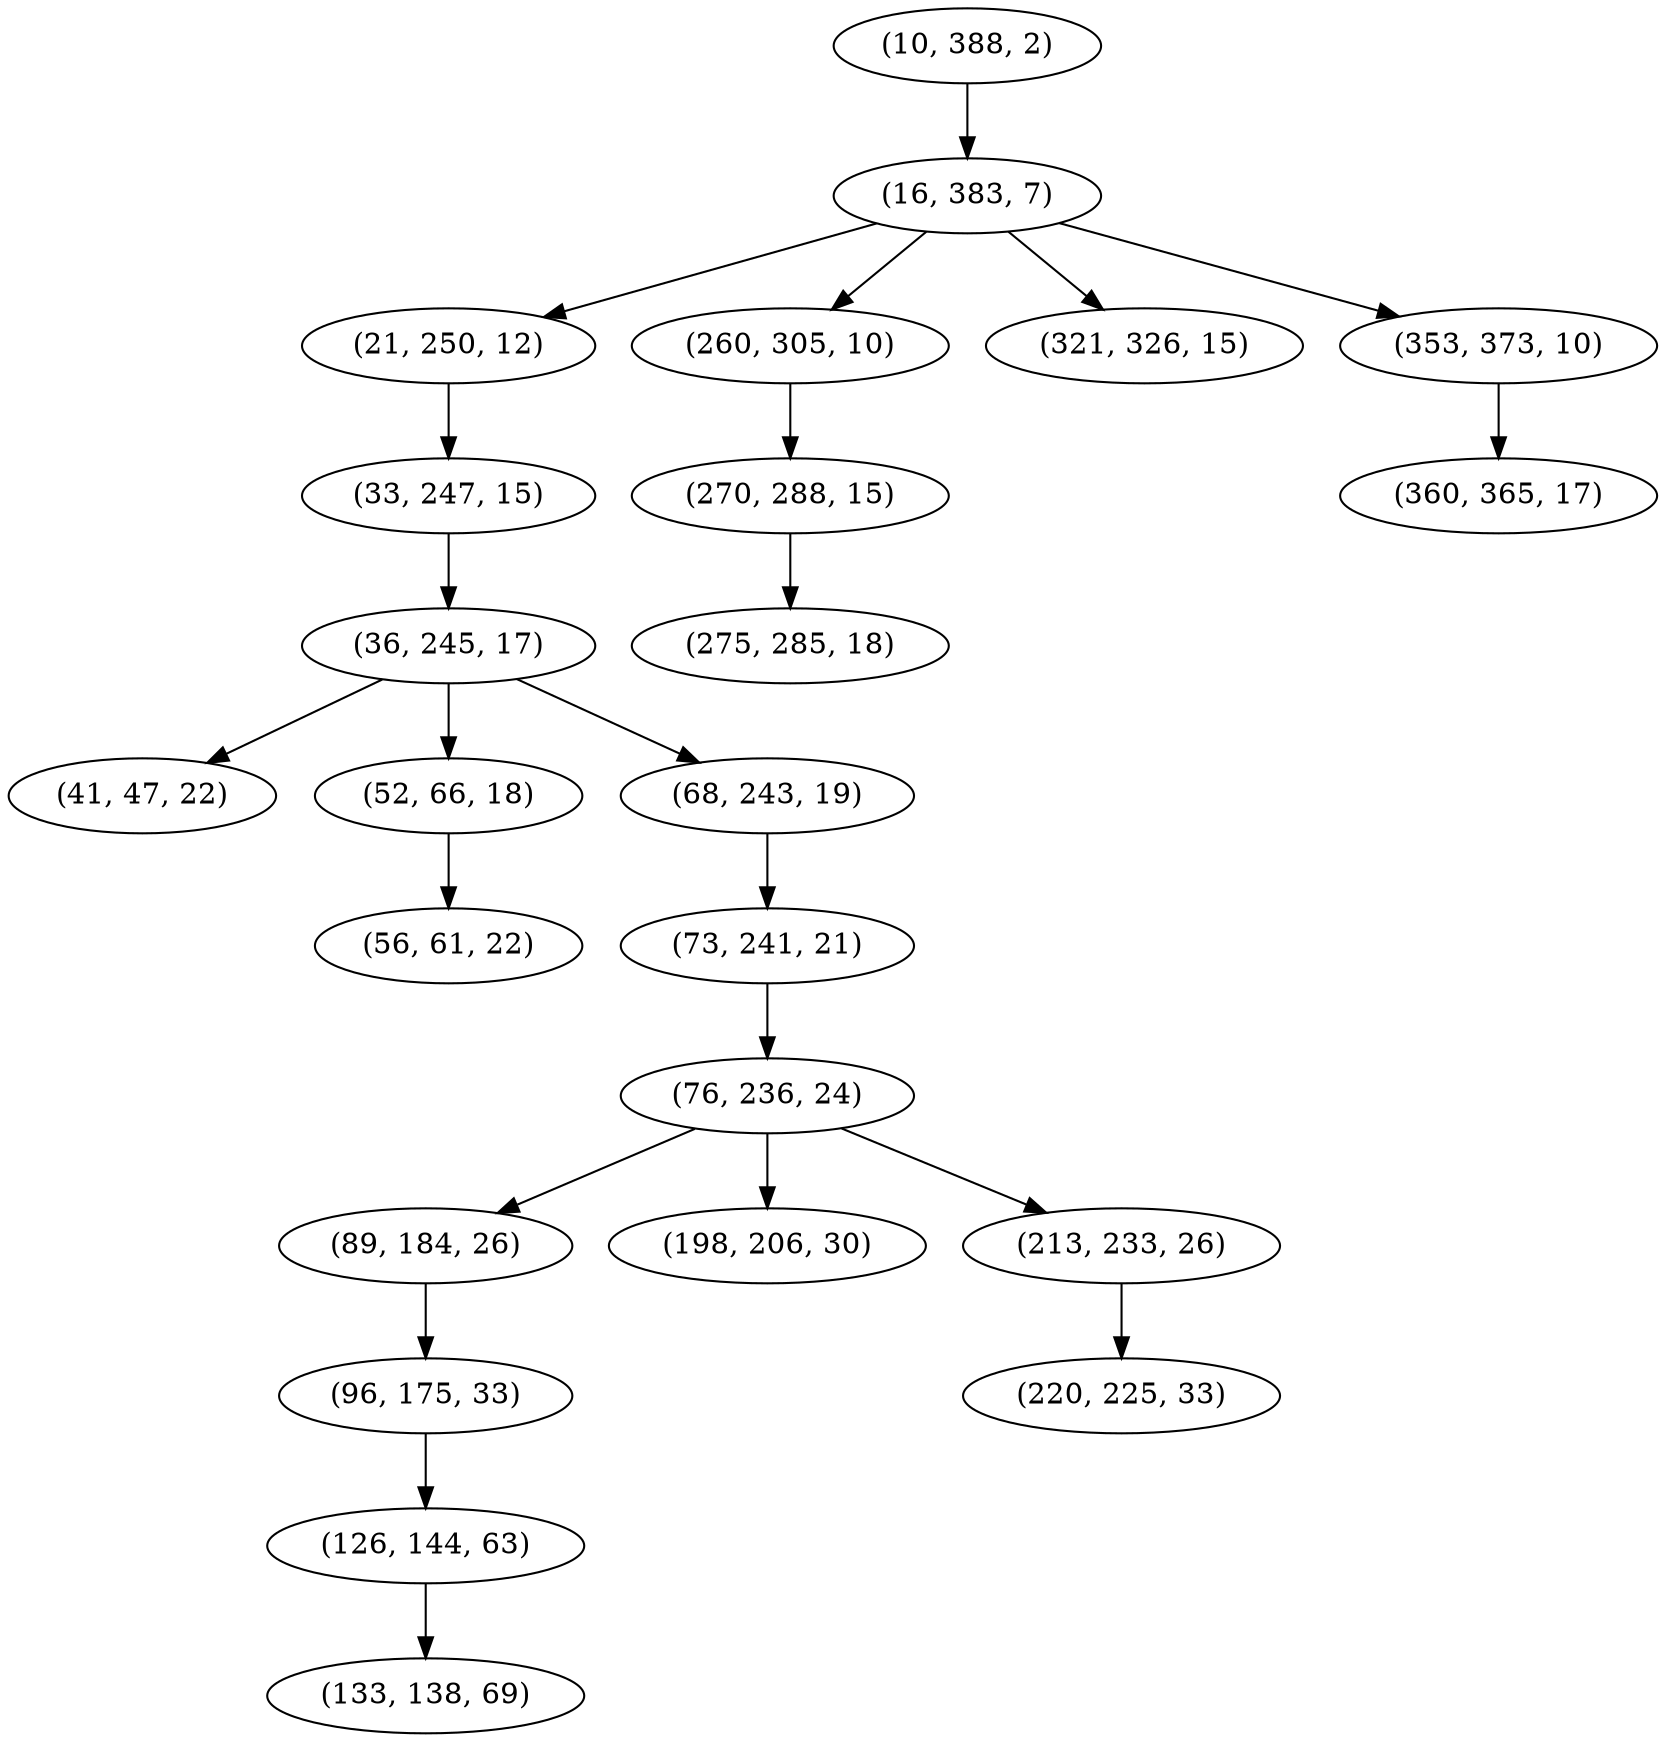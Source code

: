 digraph tree {
    "(10, 388, 2)";
    "(16, 383, 7)";
    "(21, 250, 12)";
    "(33, 247, 15)";
    "(36, 245, 17)";
    "(41, 47, 22)";
    "(52, 66, 18)";
    "(56, 61, 22)";
    "(68, 243, 19)";
    "(73, 241, 21)";
    "(76, 236, 24)";
    "(89, 184, 26)";
    "(96, 175, 33)";
    "(126, 144, 63)";
    "(133, 138, 69)";
    "(198, 206, 30)";
    "(213, 233, 26)";
    "(220, 225, 33)";
    "(260, 305, 10)";
    "(270, 288, 15)";
    "(275, 285, 18)";
    "(321, 326, 15)";
    "(353, 373, 10)";
    "(360, 365, 17)";
    "(10, 388, 2)" -> "(16, 383, 7)";
    "(16, 383, 7)" -> "(21, 250, 12)";
    "(16, 383, 7)" -> "(260, 305, 10)";
    "(16, 383, 7)" -> "(321, 326, 15)";
    "(16, 383, 7)" -> "(353, 373, 10)";
    "(21, 250, 12)" -> "(33, 247, 15)";
    "(33, 247, 15)" -> "(36, 245, 17)";
    "(36, 245, 17)" -> "(41, 47, 22)";
    "(36, 245, 17)" -> "(52, 66, 18)";
    "(36, 245, 17)" -> "(68, 243, 19)";
    "(52, 66, 18)" -> "(56, 61, 22)";
    "(68, 243, 19)" -> "(73, 241, 21)";
    "(73, 241, 21)" -> "(76, 236, 24)";
    "(76, 236, 24)" -> "(89, 184, 26)";
    "(76, 236, 24)" -> "(198, 206, 30)";
    "(76, 236, 24)" -> "(213, 233, 26)";
    "(89, 184, 26)" -> "(96, 175, 33)";
    "(96, 175, 33)" -> "(126, 144, 63)";
    "(126, 144, 63)" -> "(133, 138, 69)";
    "(213, 233, 26)" -> "(220, 225, 33)";
    "(260, 305, 10)" -> "(270, 288, 15)";
    "(270, 288, 15)" -> "(275, 285, 18)";
    "(353, 373, 10)" -> "(360, 365, 17)";
}
